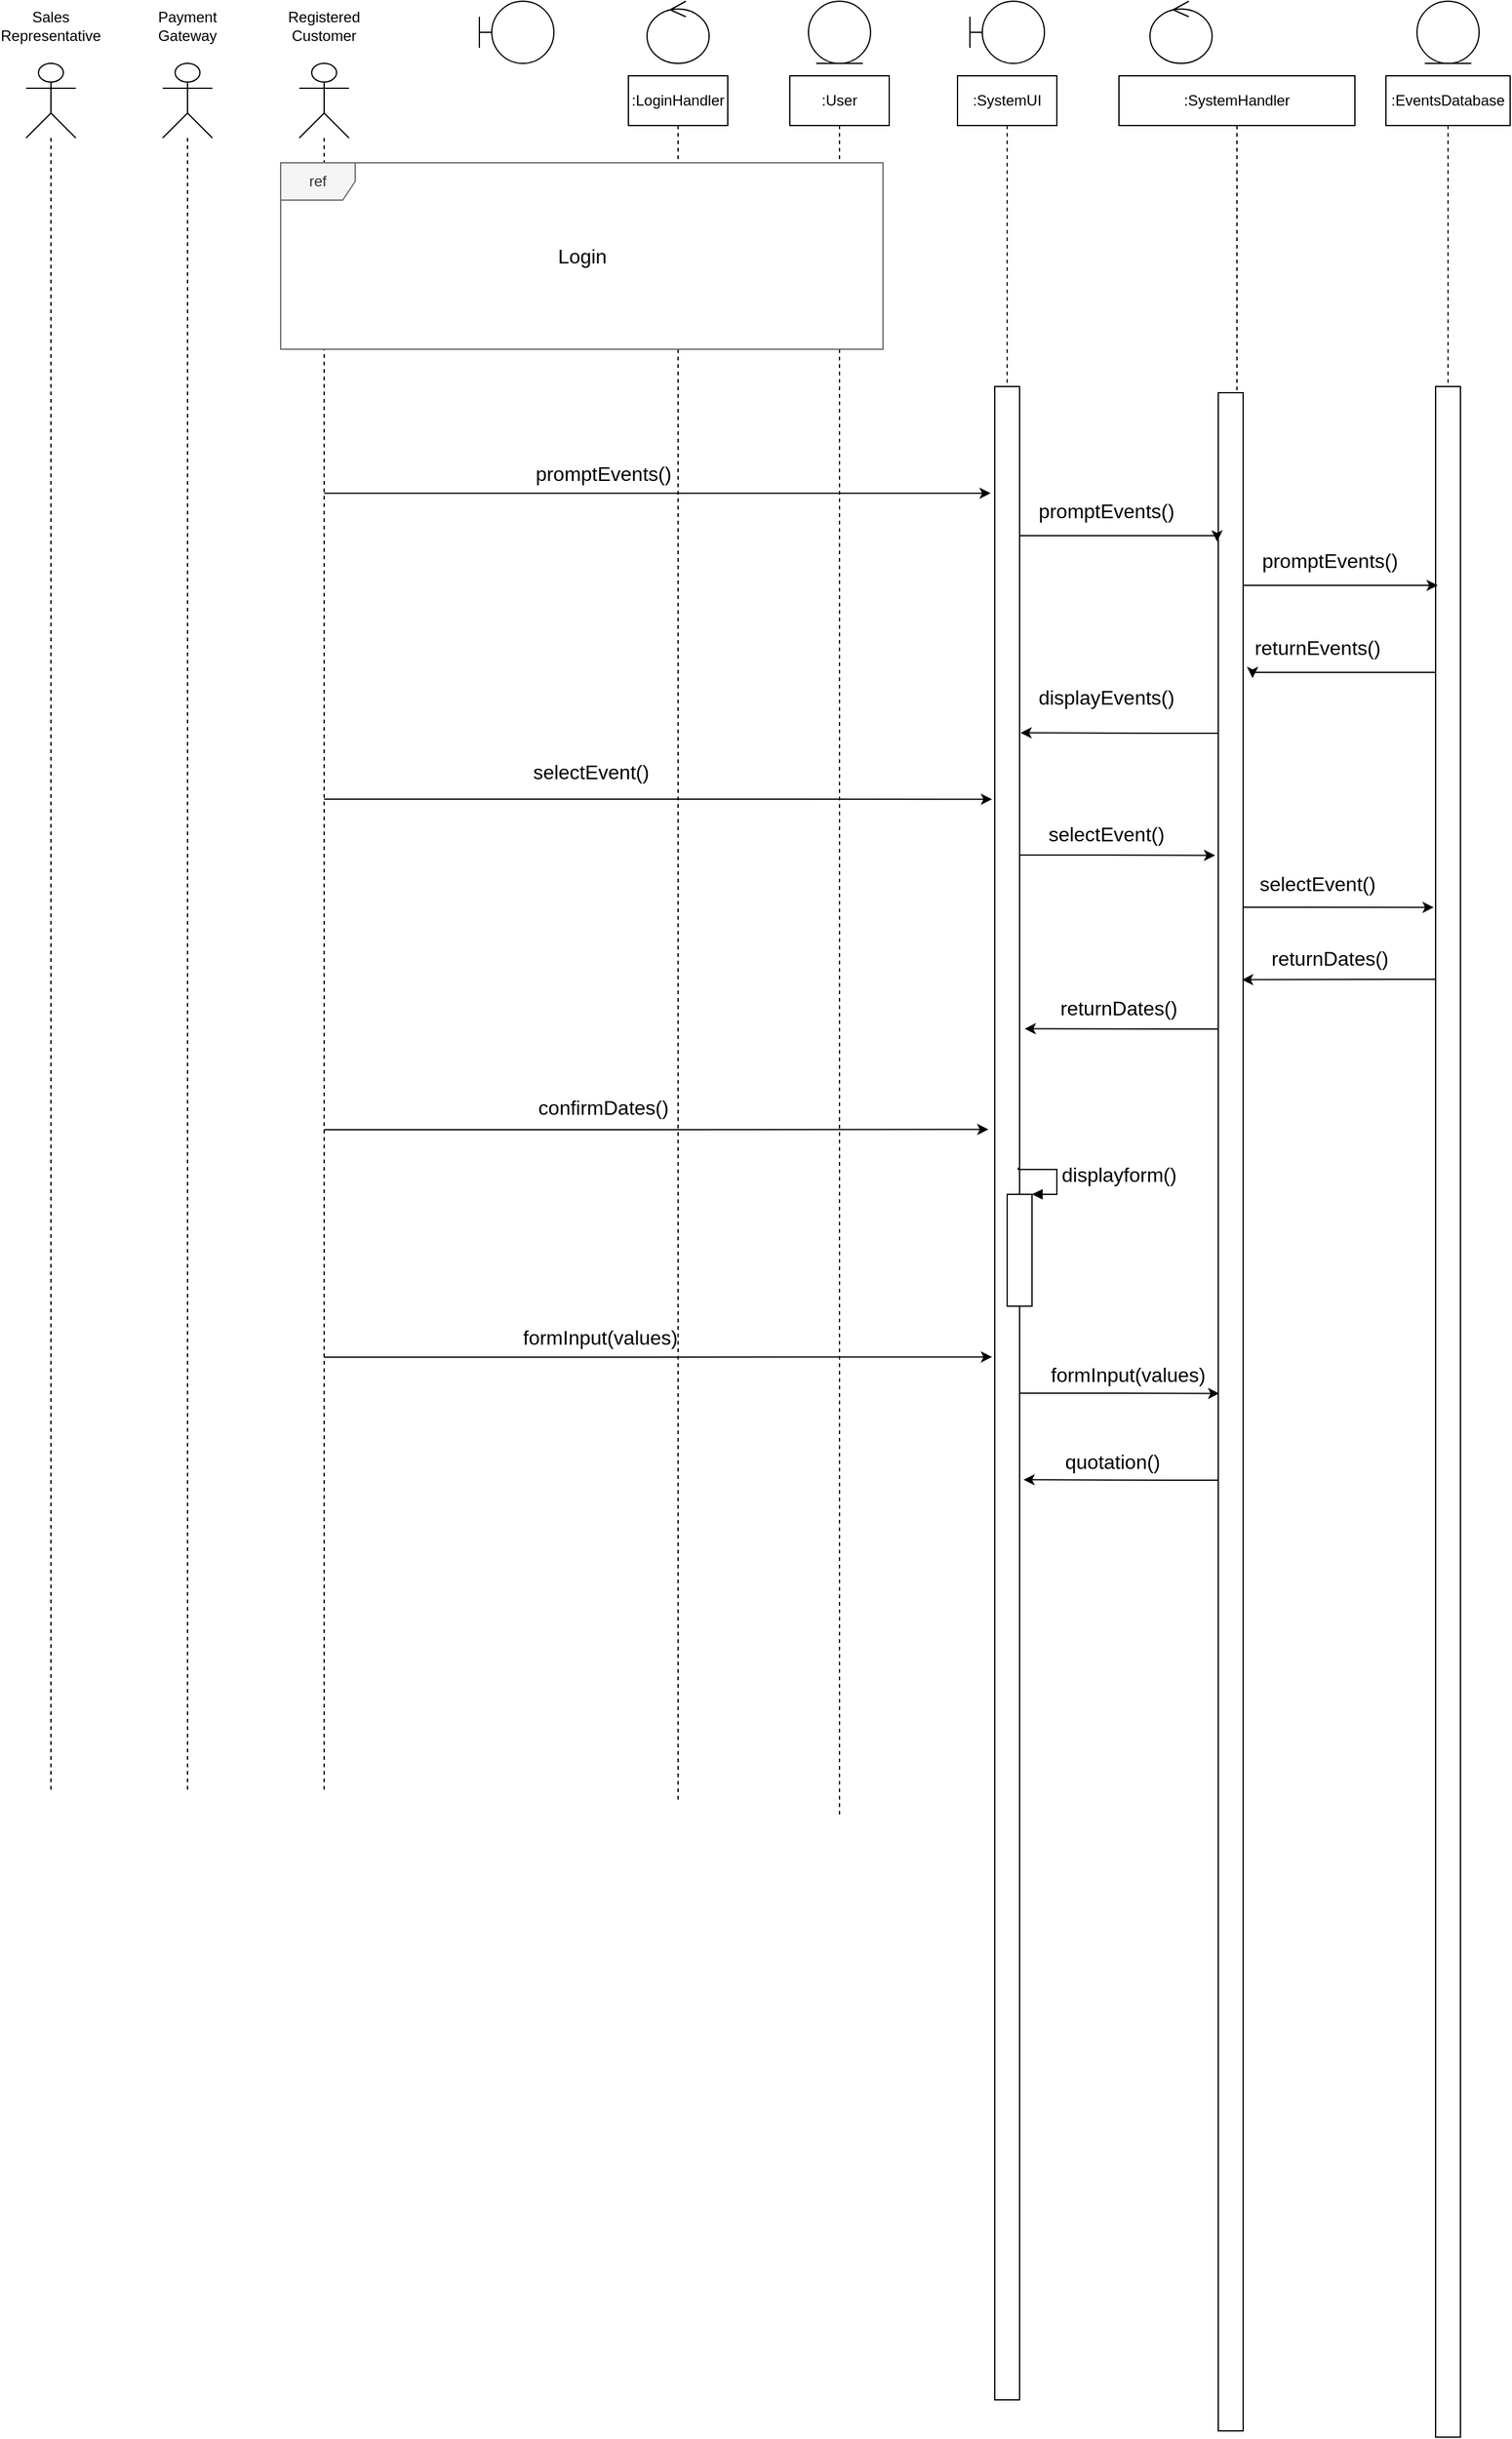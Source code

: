 <mxfile version="17.2.1" type="device"><diagram id="MM2VzjzEpCkVaZnjuqH0" name="Page-1"><mxGraphModel dx="1736" dy="2286" grid="1" gridSize="10" guides="1" tooltips="1" connect="1" arrows="1" fold="1" page="1" pageScale="1" pageWidth="850" pageHeight="1100" math="0" shadow="0"><root><mxCell id="0"/><mxCell id="1" parent="0"/><mxCell id="wEDoDtWO7Nhr-woF8UA--5" value="" style="ellipse;shape=umlControl;whiteSpace=wrap;html=1;" parent="1" vertex="1"><mxGeometry x="570" y="-30" width="50" height="50" as="geometry"/></mxCell><mxCell id="wEDoDtWO7Nhr-woF8UA--6" value="" style="shape=umlBoundary;whiteSpace=wrap;html=1;" parent="1" vertex="1"><mxGeometry x="435" y="-30" width="60" height="50" as="geometry"/></mxCell><mxCell id="wEDoDtWO7Nhr-woF8UA--7" value=":LoginHandler" style="shape=umlLifeline;perimeter=lifelinePerimeter;whiteSpace=wrap;html=1;container=1;collapsible=0;recursiveResize=0;outlineConnect=0;" parent="1" vertex="1"><mxGeometry x="555" y="30" width="80" height="1390" as="geometry"/></mxCell><mxCell id="wEDoDtWO7Nhr-woF8UA--8" value=":User" style="shape=umlLifeline;perimeter=lifelinePerimeter;whiteSpace=wrap;html=1;container=1;collapsible=0;recursiveResize=0;outlineConnect=0;" parent="1" vertex="1"><mxGeometry x="685" y="30" width="80" height="1400" as="geometry"/></mxCell><mxCell id="wEDoDtWO7Nhr-woF8UA--9" value="" style="ellipse;shape=umlEntity;whiteSpace=wrap;html=1;" parent="1" vertex="1"><mxGeometry x="700" y="-30" width="50" height="50" as="geometry"/></mxCell><mxCell id="wEDoDtWO7Nhr-woF8UA--69" style="edgeStyle=orthogonalEdgeStyle;rounded=0;orthogonalLoop=1;jettySize=auto;html=1;entryX=-0.162;entryY=0.053;entryDx=0;entryDy=0;entryPerimeter=0;fontSize=16;" parent="1" source="wEDoDtWO7Nhr-woF8UA--10" target="wEDoDtWO7Nhr-woF8UA--22" edge="1"><mxGeometry relative="1" as="geometry"><Array as="points"><mxPoint x="590" y="365"/></Array></mxGeometry></mxCell><mxCell id="wEDoDtWO7Nhr-woF8UA--74" style="edgeStyle=orthogonalEdgeStyle;rounded=0;orthogonalLoop=1;jettySize=auto;html=1;entryX=-0.107;entryY=0.205;entryDx=0;entryDy=0;entryPerimeter=0;fontSize=16;" parent="1" source="wEDoDtWO7Nhr-woF8UA--10" target="wEDoDtWO7Nhr-woF8UA--22" edge="1"><mxGeometry relative="1" as="geometry"><Array as="points"><mxPoint x="440" y="612"/><mxPoint x="440" y="612"/></Array></mxGeometry></mxCell><mxCell id="wEDoDtWO7Nhr-woF8UA--88" style="edgeStyle=orthogonalEdgeStyle;rounded=0;orthogonalLoop=1;jettySize=auto;html=1;entryX=-0.256;entryY=0.369;entryDx=0;entryDy=0;entryPerimeter=0;fontSize=16;" parent="1" source="wEDoDtWO7Nhr-woF8UA--10" target="wEDoDtWO7Nhr-woF8UA--22" edge="1"><mxGeometry relative="1" as="geometry"><Array as="points"><mxPoint x="470" y="878"/><mxPoint x="470" y="878"/></Array></mxGeometry></mxCell><mxCell id="wEDoDtWO7Nhr-woF8UA--93" style="edgeStyle=orthogonalEdgeStyle;rounded=0;orthogonalLoop=1;jettySize=auto;html=1;entryX=-0.107;entryY=0.482;entryDx=0;entryDy=0;entryPerimeter=0;fontSize=16;" parent="1" source="wEDoDtWO7Nhr-woF8UA--10" target="wEDoDtWO7Nhr-woF8UA--22" edge="1"><mxGeometry relative="1" as="geometry"><Array as="points"><mxPoint x="470" y="1061"/><mxPoint x="470" y="1061"/></Array></mxGeometry></mxCell><mxCell id="wEDoDtWO7Nhr-woF8UA--10" value="" style="shape=umlLifeline;participant=umlActor;perimeter=lifelinePerimeter;whiteSpace=wrap;html=1;container=1;collapsible=0;recursiveResize=0;verticalAlign=top;spacingTop=36;outlineConnect=0;size=60;" parent="1" vertex="1"><mxGeometry x="290" y="20" width="40" height="1390" as="geometry"/></mxCell><mxCell id="wEDoDtWO7Nhr-woF8UA--11" value="Registered Customer" style="text;html=1;strokeColor=none;fillColor=none;align=center;verticalAlign=middle;whiteSpace=wrap;rounded=0;" parent="1" vertex="1"><mxGeometry x="290" y="-20" width="40" height="20" as="geometry"/></mxCell><mxCell id="wEDoDtWO7Nhr-woF8UA--12" value="" style="shape=umlLifeline;participant=umlActor;perimeter=lifelinePerimeter;whiteSpace=wrap;html=1;container=1;collapsible=0;recursiveResize=0;verticalAlign=top;spacingTop=36;outlineConnect=0;size=60;" parent="1" vertex="1"><mxGeometry x="70" y="20" width="40" height="1390" as="geometry"/></mxCell><mxCell id="wEDoDtWO7Nhr-woF8UA--13" value="Sales Representative" style="text;html=1;strokeColor=none;fillColor=none;align=center;verticalAlign=middle;whiteSpace=wrap;rounded=0;" parent="1" vertex="1"><mxGeometry x="70" y="-20" width="40" height="20" as="geometry"/></mxCell><mxCell id="wEDoDtWO7Nhr-woF8UA--14" value="" style="shape=umlLifeline;participant=umlActor;perimeter=lifelinePerimeter;whiteSpace=wrap;html=1;container=1;collapsible=0;recursiveResize=0;verticalAlign=top;spacingTop=36;outlineConnect=0;size=60;" parent="1" vertex="1"><mxGeometry x="180" y="20" width="40" height="1390" as="geometry"/></mxCell><mxCell id="wEDoDtWO7Nhr-woF8UA--15" value="Payment Gateway" style="text;html=1;strokeColor=none;fillColor=none;align=center;verticalAlign=middle;whiteSpace=wrap;rounded=0;" parent="1" vertex="1"><mxGeometry x="180" y="-20" width="40" height="20" as="geometry"/></mxCell><mxCell id="wEDoDtWO7Nhr-woF8UA--17" value="ref" style="shape=umlFrame;whiteSpace=wrap;html=1;fillColor=#f5f5f5;strokeColor=#666666;fontColor=#333333;shadow=0;swimlaneFillColor=#ffffff;" parent="1" vertex="1"><mxGeometry x="275" y="100" width="485" height="150" as="geometry"/></mxCell><mxCell id="wEDoDtWO7Nhr-woF8UA--18" value="Login" style="text;html=1;strokeColor=none;fillColor=none;align=center;verticalAlign=middle;whiteSpace=wrap;rounded=0;shadow=0;fontSize=16;" parent="1" vertex="1"><mxGeometry x="497.5" y="165" width="40" height="20" as="geometry"/></mxCell><mxCell id="wEDoDtWO7Nhr-woF8UA--20" value=":SystemUI" style="shape=umlLifeline;perimeter=lifelinePerimeter;whiteSpace=wrap;html=1;container=1;collapsible=0;recursiveResize=0;outlineConnect=0;" parent="1" vertex="1"><mxGeometry x="820" y="30" width="80" height="1870" as="geometry"/></mxCell><mxCell id="wEDoDtWO7Nhr-woF8UA--22" value="" style="html=1;points=[];perimeter=orthogonalPerimeter;shadow=0;fillColor=#FFFFFF;gradientColor=none;fontSize=16;" parent="wEDoDtWO7Nhr-woF8UA--20" vertex="1"><mxGeometry x="30" y="250" width="20" height="1620" as="geometry"/></mxCell><mxCell id="wEDoDtWO7Nhr-woF8UA--91" value="" style="html=1;points=[];perimeter=orthogonalPerimeter;shadow=0;fillColor=#FFFFFF;gradientColor=none;fontSize=16;" parent="wEDoDtWO7Nhr-woF8UA--20" vertex="1"><mxGeometry x="40" y="900" width="20" height="90" as="geometry"/></mxCell><mxCell id="wEDoDtWO7Nhr-woF8UA--92" value="displayform()" style="edgeStyle=orthogonalEdgeStyle;html=1;align=left;spacingLeft=2;endArrow=block;rounded=0;entryX=1;entryY=0;fontSize=16;exitX=0.95;exitY=0.388;exitDx=0;exitDy=0;exitPerimeter=0;" parent="wEDoDtWO7Nhr-woF8UA--20" source="wEDoDtWO7Nhr-woF8UA--22" target="wEDoDtWO7Nhr-woF8UA--91" edge="1"><mxGeometry relative="1" as="geometry"><mxPoint x="55" y="880" as="sourcePoint"/><Array as="points"><mxPoint x="49" y="880"/><mxPoint x="80" y="880"/><mxPoint x="80" y="900"/></Array></mxGeometry></mxCell><mxCell id="wEDoDtWO7Nhr-woF8UA--21" value="" style="shape=umlBoundary;whiteSpace=wrap;html=1;" parent="1" vertex="1"><mxGeometry x="830" y="-30" width="60" height="50" as="geometry"/></mxCell><mxCell id="wEDoDtWO7Nhr-woF8UA--25" value="" style="ellipse;shape=umlControl;whiteSpace=wrap;html=1;" parent="1" vertex="1"><mxGeometry x="975" y="-30" width="50" height="50" as="geometry"/></mxCell><mxCell id="wEDoDtWO7Nhr-woF8UA--26" value=":SystemHandler" style="shape=umlLifeline;perimeter=lifelinePerimeter;whiteSpace=wrap;html=1;container=1;collapsible=0;recursiveResize=0;outlineConnect=0;" parent="1" vertex="1"><mxGeometry x="950" y="30" width="190" height="1890" as="geometry"/></mxCell><mxCell id="wEDoDtWO7Nhr-woF8UA--31" value="" style="html=1;points=[];perimeter=orthogonalPerimeter;shadow=0;fillColor=#FFFFFF;gradientColor=none;fontSize=16;" parent="wEDoDtWO7Nhr-woF8UA--26" vertex="1"><mxGeometry x="80" y="255" width="20" height="1640" as="geometry"/></mxCell><mxCell id="wEDoDtWO7Nhr-woF8UA--77" value="selectEvent()" style="text;html=1;strokeColor=none;fillColor=none;align=center;verticalAlign=middle;whiteSpace=wrap;rounded=0;shadow=0;fontSize=16;" parent="wEDoDtWO7Nhr-woF8UA--26" vertex="1"><mxGeometry x="140" y="640" width="40" height="20" as="geometry"/></mxCell><mxCell id="wEDoDtWO7Nhr-woF8UA--79" value="returnDates()" style="text;html=1;strokeColor=none;fillColor=none;align=center;verticalAlign=middle;whiteSpace=wrap;rounded=0;shadow=0;fontSize=16;" parent="wEDoDtWO7Nhr-woF8UA--26" vertex="1"><mxGeometry x="150" y="700" width="40" height="20" as="geometry"/></mxCell><mxCell id="tC0w6C1qG0H_AuWsDkV0-2" value="formInput(values)" style="text;html=1;strokeColor=none;fillColor=none;align=center;verticalAlign=middle;whiteSpace=wrap;rounded=0;shadow=0;fontSize=16;" vertex="1" parent="wEDoDtWO7Nhr-woF8UA--26"><mxGeometry x="-10" y="1040" width="35" height="10" as="geometry"/></mxCell><mxCell id="wEDoDtWO7Nhr-woF8UA--27" value="" style="ellipse;shape=umlEntity;whiteSpace=wrap;html=1;" parent="1" vertex="1"><mxGeometry x="1190" y="-30" width="50" height="50" as="geometry"/></mxCell><mxCell id="wEDoDtWO7Nhr-woF8UA--28" value=":EventsDatabase" style="shape=umlLifeline;perimeter=lifelinePerimeter;whiteSpace=wrap;html=1;container=1;collapsible=0;recursiveResize=0;outlineConnect=0;" parent="1" vertex="1"><mxGeometry x="1165" y="30" width="100" height="1900" as="geometry"/></mxCell><mxCell id="wEDoDtWO7Nhr-woF8UA--32" value="" style="html=1;points=[];perimeter=orthogonalPerimeter;shadow=0;fillColor=#FFFFFF;gradientColor=none;fontSize=16;" parent="wEDoDtWO7Nhr-woF8UA--28" vertex="1"><mxGeometry x="40" y="250" width="20" height="1650" as="geometry"/></mxCell><mxCell id="wEDoDtWO7Nhr-woF8UA--30" value="promptEvents()" style="text;html=1;strokeColor=none;fillColor=none;align=center;verticalAlign=middle;whiteSpace=wrap;rounded=0;shadow=0;fontSize=16;" parent="1" vertex="1"><mxGeometry x="515" y="340" width="40" height="20" as="geometry"/></mxCell><mxCell id="wEDoDtWO7Nhr-woF8UA--34" value="promptEvents()" style="text;html=1;strokeColor=none;fillColor=none;align=center;verticalAlign=middle;whiteSpace=wrap;rounded=0;shadow=0;fontSize=16;" parent="1" vertex="1"><mxGeometry x="920" y="370" width="40" height="20" as="geometry"/></mxCell><mxCell id="wEDoDtWO7Nhr-woF8UA--37" value="promptEvents()" style="text;html=1;strokeColor=none;fillColor=none;align=center;verticalAlign=middle;whiteSpace=wrap;rounded=0;shadow=0;fontSize=16;" parent="1" vertex="1"><mxGeometry x="1100" y="410" width="40" height="20" as="geometry"/></mxCell><mxCell id="wEDoDtWO7Nhr-woF8UA--39" value="displayEvents()" style="text;html=1;strokeColor=none;fillColor=none;align=center;verticalAlign=middle;whiteSpace=wrap;rounded=0;shadow=0;fontSize=16;" parent="1" vertex="1"><mxGeometry x="920" y="520" width="40" height="20" as="geometry"/></mxCell><mxCell id="wEDoDtWO7Nhr-woF8UA--50" value="returnEvents()" style="text;html=1;strokeColor=none;fillColor=none;align=center;verticalAlign=middle;whiteSpace=wrap;rounded=0;shadow=0;fontSize=16;" parent="1" vertex="1"><mxGeometry x="1090" y="480" width="40" height="20" as="geometry"/></mxCell><mxCell id="wEDoDtWO7Nhr-woF8UA--60" value="selectEvent()" style="text;html=1;strokeColor=none;fillColor=none;align=center;verticalAlign=middle;whiteSpace=wrap;rounded=0;shadow=0;fontSize=16;" parent="1" vertex="1"><mxGeometry x="505" y="580" width="40" height="20" as="geometry"/></mxCell><mxCell id="wEDoDtWO7Nhr-woF8UA--62" value="selectEvent()" style="text;html=1;strokeColor=none;fillColor=none;align=center;verticalAlign=middle;whiteSpace=wrap;rounded=0;shadow=0;fontSize=16;" parent="1" vertex="1"><mxGeometry x="920" y="630" width="40" height="20" as="geometry"/></mxCell><mxCell id="wEDoDtWO7Nhr-woF8UA--70" style="edgeStyle=orthogonalEdgeStyle;rounded=0;orthogonalLoop=1;jettySize=auto;html=1;entryX=-0.05;entryY=0.073;entryDx=0;entryDy=0;entryPerimeter=0;fontSize=16;" parent="1" source="wEDoDtWO7Nhr-woF8UA--22" target="wEDoDtWO7Nhr-woF8UA--31" edge="1"><mxGeometry relative="1" as="geometry"><Array as="points"><mxPoint x="930" y="400"/><mxPoint x="930" y="400"/></Array></mxGeometry></mxCell><mxCell id="wEDoDtWO7Nhr-woF8UA--71" style="edgeStyle=orthogonalEdgeStyle;rounded=0;orthogonalLoop=1;jettySize=auto;html=1;entryX=0.086;entryY=0.097;entryDx=0;entryDy=0;entryPerimeter=0;fontSize=16;" parent="1" source="wEDoDtWO7Nhr-woF8UA--31" target="wEDoDtWO7Nhr-woF8UA--32" edge="1"><mxGeometry relative="1" as="geometry"><Array as="points"><mxPoint x="1070" y="440"/><mxPoint x="1070" y="440"/></Array></mxGeometry></mxCell><mxCell id="wEDoDtWO7Nhr-woF8UA--72" style="edgeStyle=orthogonalEdgeStyle;rounded=0;orthogonalLoop=1;jettySize=auto;html=1;entryX=1.379;entryY=0.14;entryDx=0;entryDy=0;entryPerimeter=0;fontSize=16;" parent="1" source="wEDoDtWO7Nhr-woF8UA--32" target="wEDoDtWO7Nhr-woF8UA--31" edge="1"><mxGeometry relative="1" as="geometry"><Array as="points"><mxPoint x="1160" y="510"/><mxPoint x="1160" y="510"/></Array></mxGeometry></mxCell><mxCell id="wEDoDtWO7Nhr-woF8UA--73" style="edgeStyle=orthogonalEdgeStyle;rounded=0;orthogonalLoop=1;jettySize=auto;html=1;entryX=1.036;entryY=0.172;entryDx=0;entryDy=0;entryPerimeter=0;fontSize=16;" parent="1" source="wEDoDtWO7Nhr-woF8UA--31" target="wEDoDtWO7Nhr-woF8UA--22" edge="1"><mxGeometry relative="1" as="geometry"><Array as="points"><mxPoint x="980" y="559"/><mxPoint x="980" y="559"/></Array></mxGeometry></mxCell><mxCell id="wEDoDtWO7Nhr-woF8UA--76" style="edgeStyle=orthogonalEdgeStyle;rounded=0;orthogonalLoop=1;jettySize=auto;html=1;entryX=-0.076;entryY=0.254;entryDx=0;entryDy=0;entryPerimeter=0;fontSize=16;" parent="1" source="wEDoDtWO7Nhr-woF8UA--31" target="wEDoDtWO7Nhr-woF8UA--32" edge="1"><mxGeometry relative="1" as="geometry"><Array as="points"><mxPoint x="1090" y="699"/><mxPoint x="1090" y="699"/></Array></mxGeometry></mxCell><mxCell id="wEDoDtWO7Nhr-woF8UA--78" style="edgeStyle=orthogonalEdgeStyle;rounded=0;orthogonalLoop=1;jettySize=auto;html=1;entryX=0.956;entryY=0.288;entryDx=0;entryDy=0;entryPerimeter=0;fontSize=16;" parent="1" source="wEDoDtWO7Nhr-woF8UA--32" target="wEDoDtWO7Nhr-woF8UA--31" edge="1"><mxGeometry relative="1" as="geometry"><Array as="points"><mxPoint x="1170" y="757"/><mxPoint x="1170" y="757"/></Array></mxGeometry></mxCell><mxCell id="wEDoDtWO7Nhr-woF8UA--80" style="edgeStyle=orthogonalEdgeStyle;rounded=0;orthogonalLoop=1;jettySize=auto;html=1;entryX=-0.126;entryY=0.227;entryDx=0;entryDy=0;entryPerimeter=0;fontSize=16;" parent="1" source="wEDoDtWO7Nhr-woF8UA--22" target="wEDoDtWO7Nhr-woF8UA--31" edge="1"><mxGeometry relative="1" as="geometry"><Array as="points"><mxPoint x="920" y="657"/><mxPoint x="920" y="657"/></Array></mxGeometry></mxCell><mxCell id="wEDoDtWO7Nhr-woF8UA--82" style="edgeStyle=orthogonalEdgeStyle;rounded=0;orthogonalLoop=1;jettySize=auto;html=1;entryX=1.203;entryY=0.319;entryDx=0;entryDy=0;entryPerimeter=0;fontSize=16;" parent="1" source="wEDoDtWO7Nhr-woF8UA--31" target="wEDoDtWO7Nhr-woF8UA--22" edge="1"><mxGeometry relative="1" as="geometry"><Array as="points"><mxPoint x="990" y="797"/><mxPoint x="990" y="797"/></Array></mxGeometry></mxCell><mxCell id="wEDoDtWO7Nhr-woF8UA--87" value="returnDates()" style="text;html=1;strokeColor=none;fillColor=none;align=center;verticalAlign=middle;whiteSpace=wrap;rounded=0;shadow=0;fontSize=16;" parent="1" vertex="1"><mxGeometry x="930" y="770" width="40" height="20" as="geometry"/></mxCell><mxCell id="wEDoDtWO7Nhr-woF8UA--89" value="confirmDates()" style="text;html=1;strokeColor=none;fillColor=none;align=center;verticalAlign=middle;whiteSpace=wrap;rounded=0;shadow=0;fontSize=16;" parent="1" vertex="1"><mxGeometry x="515" y="850" width="40" height="20" as="geometry"/></mxCell><mxCell id="wEDoDtWO7Nhr-woF8UA--94" value="formInput(values)" style="text;html=1;strokeColor=none;fillColor=none;align=center;verticalAlign=middle;whiteSpace=wrap;rounded=0;shadow=0;fontSize=16;" parent="1" vertex="1"><mxGeometry x="515" y="1040" width="35" height="10" as="geometry"/></mxCell><mxCell id="tC0w6C1qG0H_AuWsDkV0-1" style="edgeStyle=orthogonalEdgeStyle;rounded=0;orthogonalLoop=1;jettySize=auto;html=1;entryX=0.038;entryY=0.491;entryDx=0;entryDy=0;entryPerimeter=0;" edge="1" parent="1" source="wEDoDtWO7Nhr-woF8UA--22" target="wEDoDtWO7Nhr-woF8UA--31"><mxGeometry relative="1" as="geometry"/></mxCell><mxCell id="tC0w6C1qG0H_AuWsDkV0-3" style="edgeStyle=orthogonalEdgeStyle;rounded=0;orthogonalLoop=1;jettySize=auto;html=1;entryX=1.156;entryY=0.543;entryDx=0;entryDy=0;entryPerimeter=0;" edge="1" parent="1" source="wEDoDtWO7Nhr-woF8UA--31" target="wEDoDtWO7Nhr-woF8UA--22"><mxGeometry relative="1" as="geometry"><Array as="points"><mxPoint x="990" y="1160"/><mxPoint x="990" y="1160"/></Array></mxGeometry></mxCell><mxCell id="tC0w6C1qG0H_AuWsDkV0-4" value="quotation()" style="text;html=1;strokeColor=none;fillColor=none;align=center;verticalAlign=middle;whiteSpace=wrap;rounded=0;fontSize=16;" vertex="1" parent="1"><mxGeometry x="915" y="1130" width="60" height="30" as="geometry"/></mxCell></root></mxGraphModel></diagram></mxfile>